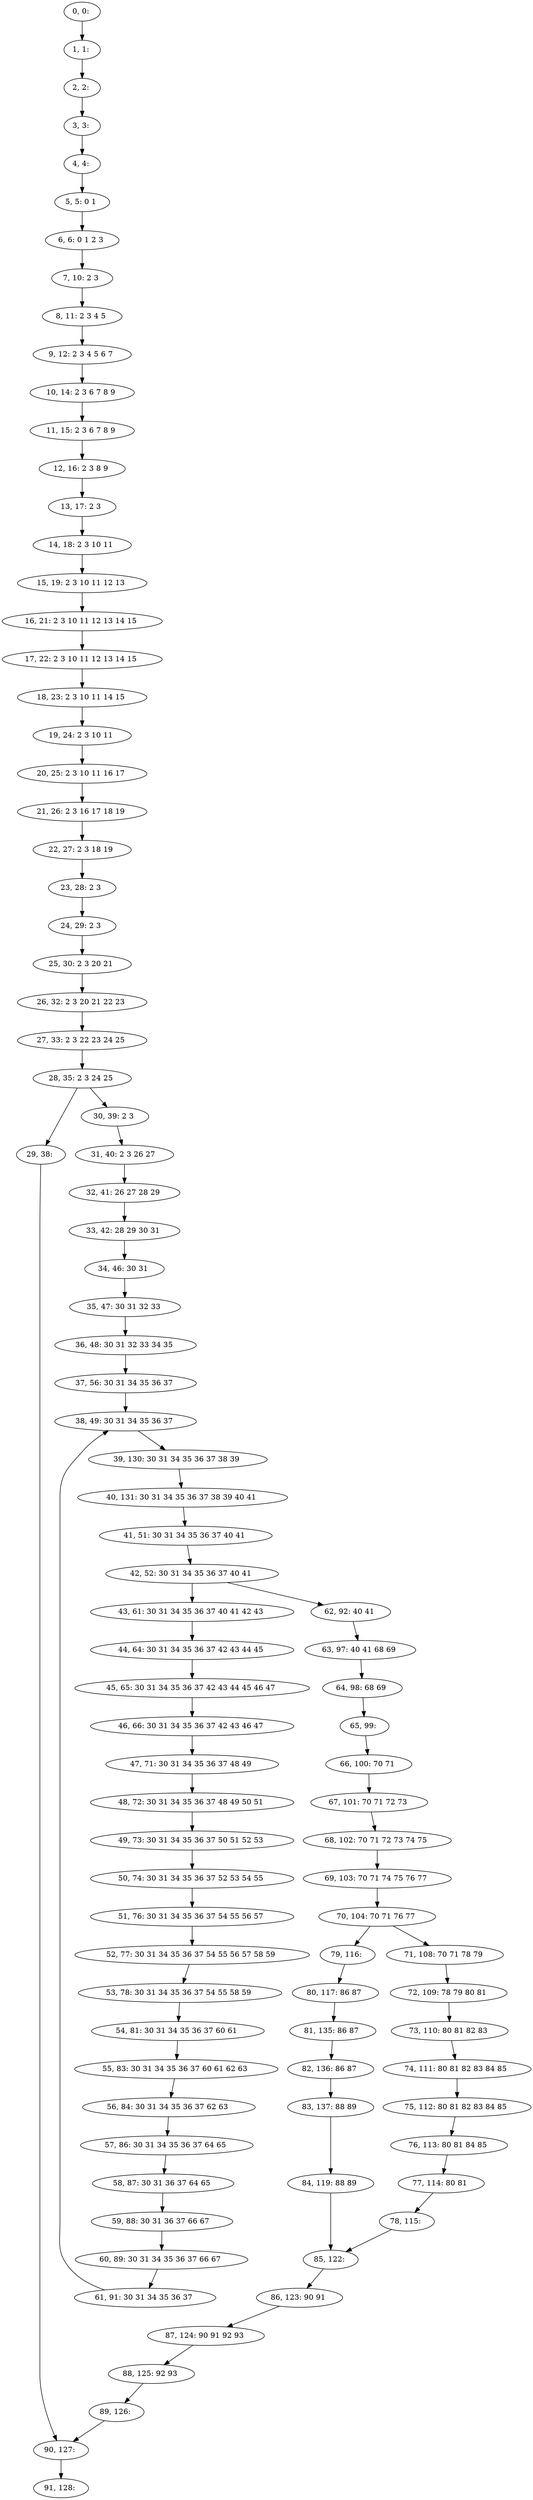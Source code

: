 digraph G {
0[label="0, 0: "];
1[label="1, 1: "];
2[label="2, 2: "];
3[label="3, 3: "];
4[label="4, 4: "];
5[label="5, 5: 0 1 "];
6[label="6, 6: 0 1 2 3 "];
7[label="7, 10: 2 3 "];
8[label="8, 11: 2 3 4 5 "];
9[label="9, 12: 2 3 4 5 6 7 "];
10[label="10, 14: 2 3 6 7 8 9 "];
11[label="11, 15: 2 3 6 7 8 9 "];
12[label="12, 16: 2 3 8 9 "];
13[label="13, 17: 2 3 "];
14[label="14, 18: 2 3 10 11 "];
15[label="15, 19: 2 3 10 11 12 13 "];
16[label="16, 21: 2 3 10 11 12 13 14 15 "];
17[label="17, 22: 2 3 10 11 12 13 14 15 "];
18[label="18, 23: 2 3 10 11 14 15 "];
19[label="19, 24: 2 3 10 11 "];
20[label="20, 25: 2 3 10 11 16 17 "];
21[label="21, 26: 2 3 16 17 18 19 "];
22[label="22, 27: 2 3 18 19 "];
23[label="23, 28: 2 3 "];
24[label="24, 29: 2 3 "];
25[label="25, 30: 2 3 20 21 "];
26[label="26, 32: 2 3 20 21 22 23 "];
27[label="27, 33: 2 3 22 23 24 25 "];
28[label="28, 35: 2 3 24 25 "];
29[label="29, 38: "];
30[label="30, 39: 2 3 "];
31[label="31, 40: 2 3 26 27 "];
32[label="32, 41: 26 27 28 29 "];
33[label="33, 42: 28 29 30 31 "];
34[label="34, 46: 30 31 "];
35[label="35, 47: 30 31 32 33 "];
36[label="36, 48: 30 31 32 33 34 35 "];
37[label="37, 56: 30 31 34 35 36 37 "];
38[label="38, 49: 30 31 34 35 36 37 "];
39[label="39, 130: 30 31 34 35 36 37 38 39 "];
40[label="40, 131: 30 31 34 35 36 37 38 39 40 41 "];
41[label="41, 51: 30 31 34 35 36 37 40 41 "];
42[label="42, 52: 30 31 34 35 36 37 40 41 "];
43[label="43, 61: 30 31 34 35 36 37 40 41 42 43 "];
44[label="44, 64: 30 31 34 35 36 37 42 43 44 45 "];
45[label="45, 65: 30 31 34 35 36 37 42 43 44 45 46 47 "];
46[label="46, 66: 30 31 34 35 36 37 42 43 46 47 "];
47[label="47, 71: 30 31 34 35 36 37 48 49 "];
48[label="48, 72: 30 31 34 35 36 37 48 49 50 51 "];
49[label="49, 73: 30 31 34 35 36 37 50 51 52 53 "];
50[label="50, 74: 30 31 34 35 36 37 52 53 54 55 "];
51[label="51, 76: 30 31 34 35 36 37 54 55 56 57 "];
52[label="52, 77: 30 31 34 35 36 37 54 55 56 57 58 59 "];
53[label="53, 78: 30 31 34 35 36 37 54 55 58 59 "];
54[label="54, 81: 30 31 34 35 36 37 60 61 "];
55[label="55, 83: 30 31 34 35 36 37 60 61 62 63 "];
56[label="56, 84: 30 31 34 35 36 37 62 63 "];
57[label="57, 86: 30 31 34 35 36 37 64 65 "];
58[label="58, 87: 30 31 36 37 64 65 "];
59[label="59, 88: 30 31 36 37 66 67 "];
60[label="60, 89: 30 31 34 35 36 37 66 67 "];
61[label="61, 91: 30 31 34 35 36 37 "];
62[label="62, 92: 40 41 "];
63[label="63, 97: 40 41 68 69 "];
64[label="64, 98: 68 69 "];
65[label="65, 99: "];
66[label="66, 100: 70 71 "];
67[label="67, 101: 70 71 72 73 "];
68[label="68, 102: 70 71 72 73 74 75 "];
69[label="69, 103: 70 71 74 75 76 77 "];
70[label="70, 104: 70 71 76 77 "];
71[label="71, 108: 70 71 78 79 "];
72[label="72, 109: 78 79 80 81 "];
73[label="73, 110: 80 81 82 83 "];
74[label="74, 111: 80 81 82 83 84 85 "];
75[label="75, 112: 80 81 82 83 84 85 "];
76[label="76, 113: 80 81 84 85 "];
77[label="77, 114: 80 81 "];
78[label="78, 115: "];
79[label="79, 116: "];
80[label="80, 117: 86 87 "];
81[label="81, 135: 86 87 "];
82[label="82, 136: 86 87 "];
83[label="83, 137: 88 89 "];
84[label="84, 119: 88 89 "];
85[label="85, 122: "];
86[label="86, 123: 90 91 "];
87[label="87, 124: 90 91 92 93 "];
88[label="88, 125: 92 93 "];
89[label="89, 126: "];
90[label="90, 127: "];
91[label="91, 128: "];
0->1 ;
1->2 ;
2->3 ;
3->4 ;
4->5 ;
5->6 ;
6->7 ;
7->8 ;
8->9 ;
9->10 ;
10->11 ;
11->12 ;
12->13 ;
13->14 ;
14->15 ;
15->16 ;
16->17 ;
17->18 ;
18->19 ;
19->20 ;
20->21 ;
21->22 ;
22->23 ;
23->24 ;
24->25 ;
25->26 ;
26->27 ;
27->28 ;
28->29 ;
28->30 ;
29->90 ;
30->31 ;
31->32 ;
32->33 ;
33->34 ;
34->35 ;
35->36 ;
36->37 ;
37->38 ;
38->39 ;
39->40 ;
40->41 ;
41->42 ;
42->43 ;
42->62 ;
43->44 ;
44->45 ;
45->46 ;
46->47 ;
47->48 ;
48->49 ;
49->50 ;
50->51 ;
51->52 ;
52->53 ;
53->54 ;
54->55 ;
55->56 ;
56->57 ;
57->58 ;
58->59 ;
59->60 ;
60->61 ;
61->38 ;
62->63 ;
63->64 ;
64->65 ;
65->66 ;
66->67 ;
67->68 ;
68->69 ;
69->70 ;
70->71 ;
70->79 ;
71->72 ;
72->73 ;
73->74 ;
74->75 ;
75->76 ;
76->77 ;
77->78 ;
78->85 ;
79->80 ;
80->81 ;
81->82 ;
82->83 ;
83->84 ;
84->85 ;
85->86 ;
86->87 ;
87->88 ;
88->89 ;
89->90 ;
90->91 ;
}
